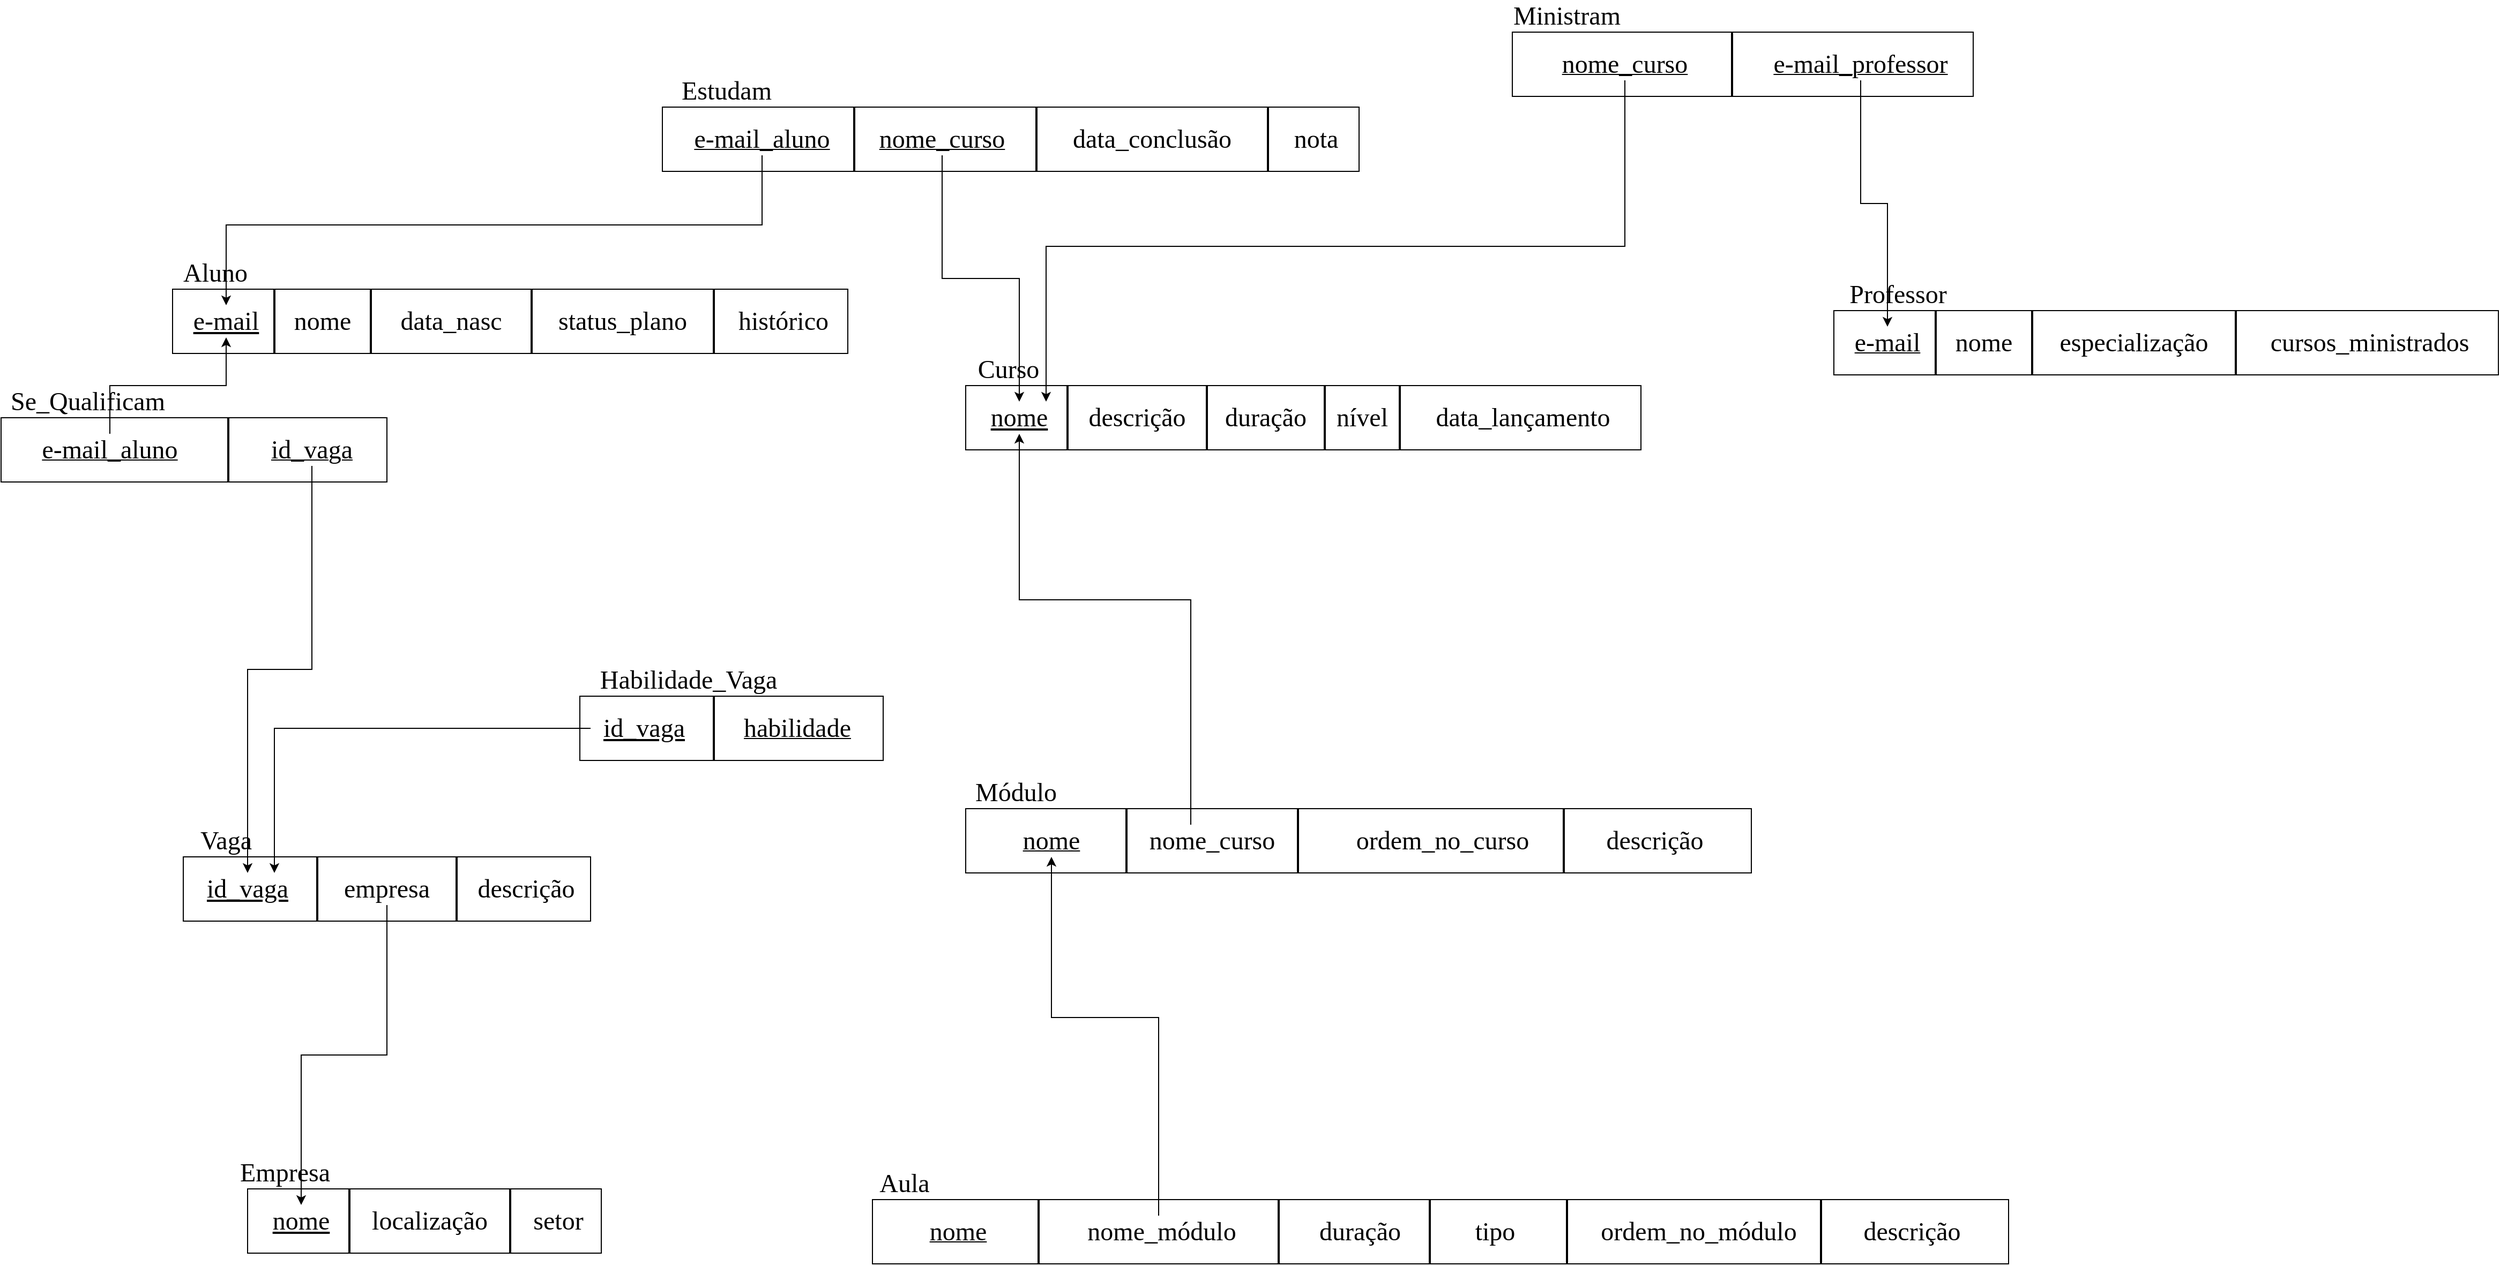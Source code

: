 <mxfile version="24.8.3">
  <diagram name="Página-1" id="9vREBXogpgw-cOhk3eHp">
    <mxGraphModel dx="3027" dy="2283" grid="1" gridSize="10" guides="1" tooltips="1" connect="1" arrows="1" fold="1" page="1" pageScale="1" pageWidth="827" pageHeight="1169" math="0" shadow="0">
      <root>
        <mxCell id="0" />
        <mxCell id="1" parent="0" />
        <mxCell id="1xZOdAHlnj8blG5HcDeI-1" value="" style="rounded=0;whiteSpace=wrap;html=1;" parent="1" vertex="1">
          <mxGeometry x="-310" y="180" width="630" height="60" as="geometry" />
        </mxCell>
        <mxCell id="1xZOdAHlnj8blG5HcDeI-4" value="&lt;font face=&quot;Verdana&quot; style=&quot;font-size: 24px;&quot;&gt;Aluno&lt;/font&gt;" style="text;html=1;align=center;verticalAlign=middle;whiteSpace=wrap;rounded=0;" parent="1" vertex="1">
          <mxGeometry x="-300" y="150" width="60" height="30" as="geometry" />
        </mxCell>
        <mxCell id="1xZOdAHlnj8blG5HcDeI-5" value="&lt;font face=&quot;Verdana&quot; style=&quot;font-size: 24px;&quot;&gt;&lt;u&gt;e-mail&lt;/u&gt;&lt;/font&gt;" style="text;html=1;align=center;verticalAlign=middle;whiteSpace=wrap;rounded=0;" parent="1" vertex="1">
          <mxGeometry x="-310" y="195" width="100" height="30" as="geometry" />
        </mxCell>
        <mxCell id="1xZOdAHlnj8blG5HcDeI-6" value="&lt;font face=&quot;Verdana&quot; style=&quot;font-size: 24px;&quot;&gt;nome&lt;/font&gt;" style="text;html=1;align=center;verticalAlign=middle;whiteSpace=wrap;rounded=0;" parent="1" vertex="1">
          <mxGeometry x="-220" y="195" width="100" height="30" as="geometry" />
        </mxCell>
        <mxCell id="1xZOdAHlnj8blG5HcDeI-7" value="&lt;font face=&quot;Verdana&quot; style=&quot;font-size: 24px;&quot;&gt;d&lt;/font&gt;&lt;span style=&quot;font-size: 24px; font-family: Verdana; background-color: initial;&quot;&gt;ata_nasc&lt;/span&gt;" style="text;html=1;align=center;verticalAlign=middle;whiteSpace=wrap;rounded=0;" parent="1" vertex="1">
          <mxGeometry x="-100" y="195" width="100" height="30" as="geometry" />
        </mxCell>
        <mxCell id="1xZOdAHlnj8blG5HcDeI-8" value="&lt;font face=&quot;Verdana&quot; style=&quot;font-size: 24px;&quot;&gt;status_plano&lt;/font&gt;" style="text;html=1;align=center;verticalAlign=middle;whiteSpace=wrap;rounded=0;" parent="1" vertex="1">
          <mxGeometry x="60" y="195" width="100" height="30" as="geometry" />
        </mxCell>
        <mxCell id="1xZOdAHlnj8blG5HcDeI-9" value="&lt;font face=&quot;Verdana&quot; style=&quot;font-size: 24px;&quot;&gt;histórico&lt;/font&gt;" style="text;html=1;align=center;verticalAlign=middle;whiteSpace=wrap;rounded=0;" parent="1" vertex="1">
          <mxGeometry x="210" y="195" width="100" height="30" as="geometry" />
        </mxCell>
        <mxCell id="1xZOdAHlnj8blG5HcDeI-19" value="" style="line;strokeWidth=2;direction=south;html=1;" parent="1" vertex="1">
          <mxGeometry x="-220" y="180" width="10" height="60" as="geometry" />
        </mxCell>
        <mxCell id="1xZOdAHlnj8blG5HcDeI-20" value="" style="line;strokeWidth=2;direction=south;html=1;" parent="1" vertex="1">
          <mxGeometry x="-130" y="180" width="10" height="60" as="geometry" />
        </mxCell>
        <mxCell id="1xZOdAHlnj8blG5HcDeI-25" value="" style="line;strokeWidth=2;direction=south;html=1;" parent="1" vertex="1">
          <mxGeometry x="20" y="180" width="10" height="60" as="geometry" />
        </mxCell>
        <mxCell id="1xZOdAHlnj8blG5HcDeI-26" value="" style="line;strokeWidth=2;direction=south;html=1;" parent="1" vertex="1">
          <mxGeometry x="190" y="180" width="10" height="60" as="geometry" />
        </mxCell>
        <mxCell id="1xZOdAHlnj8blG5HcDeI-29" value="" style="rounded=0;whiteSpace=wrap;html=1;" parent="1" vertex="1">
          <mxGeometry x="430" y="270" width="630" height="60" as="geometry" />
        </mxCell>
        <mxCell id="1xZOdAHlnj8blG5HcDeI-30" value="&lt;font face=&quot;Verdana&quot; style=&quot;font-size: 24px;&quot;&gt;Curso&lt;/font&gt;" style="text;html=1;align=center;verticalAlign=middle;whiteSpace=wrap;rounded=0;" parent="1" vertex="1">
          <mxGeometry x="440" y="240" width="60" height="30" as="geometry" />
        </mxCell>
        <mxCell id="1xZOdAHlnj8blG5HcDeI-31" value="&lt;font face=&quot;Verdana&quot; style=&quot;font-size: 24px;&quot;&gt;&lt;u&gt;nome&lt;/u&gt;&lt;/font&gt;" style="text;html=1;align=center;verticalAlign=middle;whiteSpace=wrap;rounded=0;" parent="1" vertex="1">
          <mxGeometry x="430" y="285" width="100" height="30" as="geometry" />
        </mxCell>
        <mxCell id="1xZOdAHlnj8blG5HcDeI-32" value="&lt;font face=&quot;Verdana&quot; style=&quot;font-size: 24px;&quot;&gt;descrição&lt;/font&gt;" style="text;html=1;align=center;verticalAlign=middle;whiteSpace=wrap;rounded=0;" parent="1" vertex="1">
          <mxGeometry x="540" y="285" width="100" height="30" as="geometry" />
        </mxCell>
        <mxCell id="1xZOdAHlnj8blG5HcDeI-33" value="&lt;font face=&quot;Verdana&quot; style=&quot;font-size: 24px;&quot;&gt;duração&lt;/font&gt;" style="text;html=1;align=center;verticalAlign=middle;whiteSpace=wrap;rounded=0;" parent="1" vertex="1">
          <mxGeometry x="660" y="285" width="100" height="30" as="geometry" />
        </mxCell>
        <mxCell id="1xZOdAHlnj8blG5HcDeI-34" value="&lt;font face=&quot;Verdana&quot; style=&quot;font-size: 24px;&quot;&gt;nível&lt;/font&gt;" style="text;html=1;align=center;verticalAlign=middle;whiteSpace=wrap;rounded=0;" parent="1" vertex="1">
          <mxGeometry x="750" y="285" width="100" height="30" as="geometry" />
        </mxCell>
        <mxCell id="1xZOdAHlnj8blG5HcDeI-35" value="&lt;font face=&quot;Verdana&quot; style=&quot;font-size: 24px;&quot;&gt;data_lançamento&lt;/font&gt;" style="text;html=1;align=center;verticalAlign=middle;whiteSpace=wrap;rounded=0;" parent="1" vertex="1">
          <mxGeometry x="900" y="285" width="100" height="30" as="geometry" />
        </mxCell>
        <mxCell id="1xZOdAHlnj8blG5HcDeI-36" value="" style="line;strokeWidth=2;direction=south;html=1;" parent="1" vertex="1">
          <mxGeometry x="520" y="270" width="10" height="60" as="geometry" />
        </mxCell>
        <mxCell id="1xZOdAHlnj8blG5HcDeI-37" value="" style="line;strokeWidth=2;direction=south;html=1;" parent="1" vertex="1">
          <mxGeometry x="650" y="270" width="10" height="60" as="geometry" />
        </mxCell>
        <mxCell id="1xZOdAHlnj8blG5HcDeI-38" value="" style="line;strokeWidth=2;direction=south;html=1;" parent="1" vertex="1">
          <mxGeometry x="760" y="270" width="10" height="60" as="geometry" />
        </mxCell>
        <mxCell id="1xZOdAHlnj8blG5HcDeI-39" value="" style="line;strokeWidth=2;direction=south;html=1;" parent="1" vertex="1">
          <mxGeometry x="830" y="270" width="10" height="60" as="geometry" />
        </mxCell>
        <mxCell id="1xZOdAHlnj8blG5HcDeI-42" value="" style="rounded=0;whiteSpace=wrap;html=1;" parent="1" vertex="1">
          <mxGeometry x="1240" y="200" width="620" height="60" as="geometry" />
        </mxCell>
        <mxCell id="1xZOdAHlnj8blG5HcDeI-43" value="&lt;font face=&quot;Verdana&quot; style=&quot;font-size: 24px;&quot;&gt;Professor&lt;/font&gt;" style="text;html=1;align=center;verticalAlign=middle;whiteSpace=wrap;rounded=0;" parent="1" vertex="1">
          <mxGeometry x="1270" y="170" width="60" height="30" as="geometry" />
        </mxCell>
        <mxCell id="1xZOdAHlnj8blG5HcDeI-45" value="&lt;font face=&quot;Verdana&quot; style=&quot;font-size: 24px;&quot;&gt;&lt;span&gt;nome&lt;/span&gt;&lt;/font&gt;" style="text;html=1;align=center;verticalAlign=middle;whiteSpace=wrap;rounded=0;fontStyle=0" parent="1" vertex="1">
          <mxGeometry x="1330" y="215" width="100" height="30" as="geometry" />
        </mxCell>
        <mxCell id="1xZOdAHlnj8blG5HcDeI-47" value="&lt;font style=&quot;font-size: 24px;&quot; face=&quot;Verdana&quot;&gt;e-mail&lt;/font&gt;" style="text;html=1;align=center;verticalAlign=middle;whiteSpace=wrap;rounded=0;fontStyle=4" parent="1" vertex="1">
          <mxGeometry x="1240" y="215" width="100" height="30" as="geometry" />
        </mxCell>
        <mxCell id="1xZOdAHlnj8blG5HcDeI-48" value="&lt;font face=&quot;Verdana&quot; style=&quot;font-size: 24px;&quot;&gt;especialização&lt;/font&gt;" style="text;html=1;align=center;verticalAlign=middle;whiteSpace=wrap;rounded=0;" parent="1" vertex="1">
          <mxGeometry x="1470" y="215" width="100" height="30" as="geometry" />
        </mxCell>
        <mxCell id="1xZOdAHlnj8blG5HcDeI-49" value="&lt;font face=&quot;Verdana&quot; style=&quot;font-size: 24px;&quot;&gt;cursos_ministrados&lt;/font&gt;" style="text;html=1;align=center;verticalAlign=middle;whiteSpace=wrap;rounded=0;" parent="1" vertex="1">
          <mxGeometry x="1690" y="215" width="100" height="30" as="geometry" />
        </mxCell>
        <mxCell id="1xZOdAHlnj8blG5HcDeI-51" value="" style="line;strokeWidth=2;direction=south;html=1;" parent="1" vertex="1">
          <mxGeometry x="1330" y="200" width="10" height="60" as="geometry" />
        </mxCell>
        <mxCell id="1xZOdAHlnj8blG5HcDeI-52" value="" style="line;strokeWidth=2;direction=south;html=1;" parent="1" vertex="1">
          <mxGeometry x="1420" y="200" width="10" height="60" as="geometry" />
        </mxCell>
        <mxCell id="1xZOdAHlnj8blG5HcDeI-53" value="" style="line;strokeWidth=2;direction=south;html=1;" parent="1" vertex="1">
          <mxGeometry x="1610" y="200" width="10" height="60" as="geometry" />
        </mxCell>
        <mxCell id="1xZOdAHlnj8blG5HcDeI-55" value="" style="rounded=0;whiteSpace=wrap;html=1;" parent="1" vertex="1">
          <mxGeometry x="430" y="665" width="733" height="60" as="geometry" />
        </mxCell>
        <mxCell id="1xZOdAHlnj8blG5HcDeI-56" value="&lt;font face=&quot;Verdana&quot; style=&quot;font-size: 24px;&quot;&gt;Módulo&lt;/font&gt;" style="text;html=1;align=center;verticalAlign=middle;whiteSpace=wrap;rounded=0;" parent="1" vertex="1">
          <mxGeometry x="447" y="635" width="60" height="30" as="geometry" />
        </mxCell>
        <mxCell id="1xZOdAHlnj8blG5HcDeI-58" value="&lt;font style=&quot;font-size: 24px;&quot; face=&quot;Verdana&quot;&gt;nome&lt;/font&gt;" style="text;html=1;align=center;verticalAlign=middle;whiteSpace=wrap;rounded=0;fontStyle=4" parent="1" vertex="1">
          <mxGeometry x="460" y="680" width="100" height="30" as="geometry" />
        </mxCell>
        <mxCell id="1xZOdAHlnj8blG5HcDeI-59" value="&lt;font face=&quot;Verdana&quot; style=&quot;font-size: 24px;&quot;&gt;descrição&lt;/font&gt;" style="text;html=1;align=center;verticalAlign=middle;whiteSpace=wrap;rounded=0;" parent="1" vertex="1">
          <mxGeometry x="1023" y="680" width="100" height="30" as="geometry" />
        </mxCell>
        <mxCell id="1xZOdAHlnj8blG5HcDeI-60" value="&lt;font face=&quot;Verdana&quot; style=&quot;font-size: 24px;&quot;&gt;ordem_no_curso&lt;/font&gt;" style="text;html=1;align=center;verticalAlign=middle;whiteSpace=wrap;rounded=0;" parent="1" vertex="1">
          <mxGeometry x="775" y="680" width="200" height="30" as="geometry" />
        </mxCell>
        <mxCell id="1xZOdAHlnj8blG5HcDeI-62" value="" style="line;strokeWidth=2;direction=south;html=1;" parent="1" vertex="1">
          <mxGeometry x="575" y="665" width="10" height="60" as="geometry" />
        </mxCell>
        <mxCell id="1xZOdAHlnj8blG5HcDeI-63" value="" style="line;strokeWidth=2;direction=south;html=1;" parent="1" vertex="1">
          <mxGeometry x="735" y="665" width="10" height="60" as="geometry" />
        </mxCell>
        <mxCell id="1xZOdAHlnj8blG5HcDeI-66" value="" style="rounded=0;whiteSpace=wrap;html=1;" parent="1" vertex="1">
          <mxGeometry x="343" y="1030" width="1060" height="60" as="geometry" />
        </mxCell>
        <mxCell id="1xZOdAHlnj8blG5HcDeI-67" value="&lt;font face=&quot;Verdana&quot; style=&quot;font-size: 24px;&quot;&gt;Aula&lt;/font&gt;" style="text;html=1;align=center;verticalAlign=middle;whiteSpace=wrap;rounded=0;" parent="1" vertex="1">
          <mxGeometry x="343" y="1000" width="60" height="30" as="geometry" />
        </mxCell>
        <mxCell id="1xZOdAHlnj8blG5HcDeI-69" value="&lt;font style=&quot;font-size: 24px;&quot; face=&quot;Verdana&quot;&gt;nome&lt;/font&gt;" style="text;html=1;align=center;verticalAlign=middle;whiteSpace=wrap;rounded=0;fontStyle=4" parent="1" vertex="1">
          <mxGeometry x="373" y="1045" width="100" height="30" as="geometry" />
        </mxCell>
        <mxCell id="1xZOdAHlnj8blG5HcDeI-70" value="&lt;font face=&quot;Verdana&quot; style=&quot;font-size: 24px;&quot;&gt;descrição&lt;/font&gt;" style="text;html=1;align=center;verticalAlign=middle;whiteSpace=wrap;rounded=0;" parent="1" vertex="1">
          <mxGeometry x="1263" y="1045" width="100" height="30" as="geometry" />
        </mxCell>
        <mxCell id="1xZOdAHlnj8blG5HcDeI-71" value="&lt;font face=&quot;Verdana&quot; style=&quot;font-size: 24px;&quot;&gt;duração&lt;/font&gt;" style="text;html=1;align=center;verticalAlign=middle;whiteSpace=wrap;rounded=0;" parent="1" vertex="1">
          <mxGeometry x="748" y="1045" width="100" height="30" as="geometry" />
        </mxCell>
        <mxCell id="1xZOdAHlnj8blG5HcDeI-72" value="&lt;font face=&quot;Verdana&quot; style=&quot;font-size: 24px;&quot;&gt;tipo&lt;/font&gt;" style="text;html=1;align=center;verticalAlign=middle;whiteSpace=wrap;rounded=0;" parent="1" vertex="1">
          <mxGeometry x="894" y="1045" width="60" height="30" as="geometry" />
        </mxCell>
        <mxCell id="1xZOdAHlnj8blG5HcDeI-73" value="&lt;font face=&quot;Verdana&quot; style=&quot;font-size: 24px;&quot;&gt;ordem_no_módulo&lt;/font&gt;" style="text;html=1;align=center;verticalAlign=middle;whiteSpace=wrap;rounded=0;" parent="1" vertex="1">
          <mxGeometry x="1064" y="1045" width="100" height="30" as="geometry" />
        </mxCell>
        <mxCell id="1xZOdAHlnj8blG5HcDeI-75" value="" style="line;strokeWidth=2;direction=south;html=1;" parent="1" vertex="1">
          <mxGeometry x="717" y="1030" width="10" height="60" as="geometry" />
        </mxCell>
        <mxCell id="1xZOdAHlnj8blG5HcDeI-76" value="" style="line;strokeWidth=2;direction=south;html=1;" parent="1" vertex="1">
          <mxGeometry x="858" y="1030" width="10" height="60" as="geometry" />
        </mxCell>
        <mxCell id="1xZOdAHlnj8blG5HcDeI-77" value="" style="line;strokeWidth=2;direction=south;html=1;" parent="1" vertex="1">
          <mxGeometry x="493" y="1030" width="10" height="60" as="geometry" />
        </mxCell>
        <mxCell id="1xZOdAHlnj8blG5HcDeI-81" value="" style="line;strokeWidth=2;direction=south;html=1;" parent="1" vertex="1">
          <mxGeometry x="986" y="1030" width="10" height="60" as="geometry" />
        </mxCell>
        <mxCell id="1xZOdAHlnj8blG5HcDeI-82" value="" style="rounded=0;whiteSpace=wrap;html=1;" parent="1" vertex="1">
          <mxGeometry x="-300" y="710" width="380" height="60" as="geometry" />
        </mxCell>
        <mxCell id="1xZOdAHlnj8blG5HcDeI-83" value="&lt;font face=&quot;Verdana&quot; style=&quot;font-size: 24px;&quot;&gt;Vaga&lt;/font&gt;" style="text;html=1;align=center;verticalAlign=middle;whiteSpace=wrap;rounded=0;" parent="1" vertex="1">
          <mxGeometry x="-290" y="680" width="60" height="30" as="geometry" />
        </mxCell>
        <mxCell id="1xZOdAHlnj8blG5HcDeI-84" value="&lt;font face=&quot;Verdana&quot; style=&quot;font-size: 24px;&quot;&gt;&lt;u&gt;id_vaga&lt;/u&gt;&lt;/font&gt;" style="text;html=1;align=center;verticalAlign=middle;whiteSpace=wrap;rounded=0;" parent="1" vertex="1">
          <mxGeometry x="-290" y="725" width="100" height="30" as="geometry" />
        </mxCell>
        <mxCell id="1xZOdAHlnj8blG5HcDeI-85" value="&lt;font face=&quot;Verdana&quot; style=&quot;font-size: 24px;&quot;&gt;descrição&lt;/font&gt;" style="text;html=1;align=center;verticalAlign=middle;whiteSpace=wrap;rounded=0;" parent="1" vertex="1">
          <mxGeometry x="-30" y="725" width="100" height="30" as="geometry" />
        </mxCell>
        <mxCell id="1xZOdAHlnj8blG5HcDeI-96" value="" style="line;strokeWidth=2;direction=south;html=1;" parent="1" vertex="1">
          <mxGeometry x="-50" y="710" width="10" height="60" as="geometry" />
        </mxCell>
        <mxCell id="1xZOdAHlnj8blG5HcDeI-104" value="" style="rounded=0;whiteSpace=wrap;html=1;" parent="1" vertex="1">
          <mxGeometry x="-240" y="1020" width="330" height="60" as="geometry" />
        </mxCell>
        <mxCell id="1xZOdAHlnj8blG5HcDeI-105" value="&lt;font face=&quot;Verdana&quot; style=&quot;font-size: 24px;&quot;&gt;Empresa&lt;/font&gt;" style="text;html=1;align=center;verticalAlign=middle;whiteSpace=wrap;rounded=0;" parent="1" vertex="1">
          <mxGeometry x="-235" y="990" width="60" height="30" as="geometry" />
        </mxCell>
        <mxCell id="1xZOdAHlnj8blG5HcDeI-106" value="&lt;font face=&quot;Verdana&quot; style=&quot;font-size: 24px;&quot;&gt;&lt;u&gt;nome&lt;/u&gt;&lt;/font&gt;" style="text;html=1;align=center;verticalAlign=middle;whiteSpace=wrap;rounded=0;" parent="1" vertex="1">
          <mxGeometry x="-240" y="1035" width="100" height="30" as="geometry" />
        </mxCell>
        <mxCell id="1xZOdAHlnj8blG5HcDeI-107" value="&lt;font face=&quot;Verdana&quot; style=&quot;font-size: 24px;&quot;&gt;localização&lt;/font&gt;" style="text;html=1;align=center;verticalAlign=middle;whiteSpace=wrap;rounded=0;" parent="1" vertex="1">
          <mxGeometry x="-120" y="1035" width="100" height="30" as="geometry" />
        </mxCell>
        <mxCell id="1xZOdAHlnj8blG5HcDeI-108" value="&lt;font face=&quot;Verdana&quot; style=&quot;font-size: 24px;&quot;&gt;setor&lt;/font&gt;" style="text;html=1;align=center;verticalAlign=middle;whiteSpace=wrap;rounded=0;" parent="1" vertex="1">
          <mxGeometry y="1035" width="100" height="30" as="geometry" />
        </mxCell>
        <mxCell id="1xZOdAHlnj8blG5HcDeI-109" value="" style="line;strokeWidth=2;direction=south;html=1;" parent="1" vertex="1">
          <mxGeometry x="-150" y="1020" width="10" height="60" as="geometry" />
        </mxCell>
        <mxCell id="1xZOdAHlnj8blG5HcDeI-112" value="" style="line;strokeWidth=2;direction=south;html=1;" parent="1" vertex="1">
          <mxGeometry y="1020" width="10" height="60" as="geometry" />
        </mxCell>
        <mxCell id="fgC8I-oqLa6KgGw46Ecn-32" style="edgeStyle=orthogonalEdgeStyle;rounded=0;orthogonalLoop=1;jettySize=auto;html=1;" parent="1" source="1xZOdAHlnj8blG5HcDeI-114" target="1xZOdAHlnj8blG5HcDeI-106" edge="1">
          <mxGeometry relative="1" as="geometry" />
        </mxCell>
        <mxCell id="1xZOdAHlnj8blG5HcDeI-114" value="&lt;font face=&quot;Verdana&quot; style=&quot;font-size: 24px;&quot;&gt;empresa&lt;/font&gt;" style="text;html=1;align=center;verticalAlign=middle;whiteSpace=wrap;rounded=0;" parent="1" vertex="1">
          <mxGeometry x="-160" y="725" width="100" height="30" as="geometry" />
        </mxCell>
        <mxCell id="1xZOdAHlnj8blG5HcDeI-115" value="" style="line;strokeWidth=2;direction=south;html=1;" parent="1" vertex="1">
          <mxGeometry x="-180" y="710" width="10" height="60" as="geometry" />
        </mxCell>
        <mxCell id="1xZOdAHlnj8blG5HcDeI-121" value="" style="rounded=0;whiteSpace=wrap;html=1;" parent="1" vertex="1">
          <mxGeometry x="147" y="10" width="650" height="60" as="geometry" />
        </mxCell>
        <mxCell id="1xZOdAHlnj8blG5HcDeI-122" value="&lt;font face=&quot;Verdana&quot; style=&quot;font-size: 24px;&quot;&gt;Estudam&lt;/font&gt;" style="text;html=1;align=center;verticalAlign=middle;whiteSpace=wrap;rounded=0;" parent="1" vertex="1">
          <mxGeometry x="177" y="-20" width="60" height="30" as="geometry" />
        </mxCell>
        <mxCell id="fgC8I-oqLa6KgGw46Ecn-40" style="edgeStyle=orthogonalEdgeStyle;rounded=0;orthogonalLoop=1;jettySize=auto;html=1;" parent="1" source="1xZOdAHlnj8blG5HcDeI-123" target="1xZOdAHlnj8blG5HcDeI-5" edge="1">
          <mxGeometry relative="1" as="geometry">
            <Array as="points">
              <mxPoint x="240" y="120" />
              <mxPoint x="-260" y="120" />
            </Array>
          </mxGeometry>
        </mxCell>
        <mxCell id="1xZOdAHlnj8blG5HcDeI-123" value="&lt;font style=&quot;font-size: 24px;&quot; face=&quot;Verdana&quot;&gt;e-mail_aluno&lt;/font&gt;" style="text;html=1;align=center;verticalAlign=middle;whiteSpace=wrap;rounded=0;fontStyle=4" parent="1" vertex="1">
          <mxGeometry x="160" y="25" width="160" height="30" as="geometry" />
        </mxCell>
        <mxCell id="fgC8I-oqLa6KgGw46Ecn-41" style="edgeStyle=orthogonalEdgeStyle;rounded=0;orthogonalLoop=1;jettySize=auto;html=1;" parent="1" source="1xZOdAHlnj8blG5HcDeI-124" target="1xZOdAHlnj8blG5HcDeI-31" edge="1">
          <mxGeometry relative="1" as="geometry" />
        </mxCell>
        <mxCell id="1xZOdAHlnj8blG5HcDeI-124" value="&lt;font style=&quot;font-size: 24px;&quot; face=&quot;Verdana&quot;&gt;nome_curso&lt;/font&gt;" style="text;html=1;align=center;verticalAlign=middle;whiteSpace=wrap;rounded=0;fontStyle=4" parent="1" vertex="1">
          <mxGeometry x="321" y="25" width="174" height="30" as="geometry" />
        </mxCell>
        <mxCell id="1xZOdAHlnj8blG5HcDeI-125" value="&lt;font face=&quot;Verdana&quot; style=&quot;font-size: 24px;&quot;&gt;data_conclusão&lt;/font&gt;" style="text;html=1;align=center;verticalAlign=middle;whiteSpace=wrap;rounded=0;" parent="1" vertex="1">
          <mxGeometry x="517" y="25" width="174" height="30" as="geometry" />
        </mxCell>
        <mxCell id="1xZOdAHlnj8blG5HcDeI-126" value="&lt;font face=&quot;Verdana&quot; style=&quot;font-size: 24px;&quot;&gt;nota&lt;/font&gt;" style="text;html=1;align=center;verticalAlign=middle;whiteSpace=wrap;rounded=0;" parent="1" vertex="1">
          <mxGeometry x="670" y="25" width="174" height="30" as="geometry" />
        </mxCell>
        <mxCell id="1xZOdAHlnj8blG5HcDeI-127" value="" style="line;strokeWidth=2;direction=south;html=1;" parent="1" vertex="1">
          <mxGeometry x="321" y="10" width="10" height="60" as="geometry" />
        </mxCell>
        <mxCell id="1xZOdAHlnj8blG5HcDeI-128" value="" style="line;strokeWidth=2;direction=south;html=1;" parent="1" vertex="1">
          <mxGeometry x="491" y="10" width="10" height="60" as="geometry" />
        </mxCell>
        <mxCell id="1xZOdAHlnj8blG5HcDeI-129" value="" style="line;strokeWidth=2;direction=south;html=1;" parent="1" vertex="1">
          <mxGeometry x="707" y="10" width="10" height="60" as="geometry" />
        </mxCell>
        <mxCell id="1xZOdAHlnj8blG5HcDeI-132" value="" style="rounded=0;whiteSpace=wrap;html=1;" parent="1" vertex="1">
          <mxGeometry x="940" y="-60" width="430" height="60" as="geometry" />
        </mxCell>
        <mxCell id="1xZOdAHlnj8blG5HcDeI-133" value="&lt;font face=&quot;Verdana&quot; style=&quot;font-size: 24px;&quot;&gt;Ministram&lt;/font&gt;" style="text;html=1;align=center;verticalAlign=middle;whiteSpace=wrap;rounded=0;" parent="1" vertex="1">
          <mxGeometry x="961" y="-90" width="60" height="30" as="geometry" />
        </mxCell>
        <mxCell id="fgC8I-oqLa6KgGw46Ecn-42" style="edgeStyle=orthogonalEdgeStyle;rounded=0;orthogonalLoop=1;jettySize=auto;html=1;" parent="1" source="1xZOdAHlnj8blG5HcDeI-134" target="1xZOdAHlnj8blG5HcDeI-47" edge="1">
          <mxGeometry relative="1" as="geometry" />
        </mxCell>
        <mxCell id="1xZOdAHlnj8blG5HcDeI-134" value="&lt;font style=&quot;font-size: 24px;&quot; face=&quot;Verdana&quot;&gt;e-mail_professor&lt;/font&gt;" style="text;html=1;align=center;verticalAlign=middle;whiteSpace=wrap;rounded=0;fontStyle=4" parent="1" vertex="1">
          <mxGeometry x="1150" y="-45" width="230" height="30" as="geometry" />
        </mxCell>
        <mxCell id="fgC8I-oqLa6KgGw46Ecn-44" style="edgeStyle=orthogonalEdgeStyle;rounded=0;orthogonalLoop=1;jettySize=auto;html=1;entryX=0.75;entryY=0;entryDx=0;entryDy=0;" parent="1" source="1xZOdAHlnj8blG5HcDeI-135" target="1xZOdAHlnj8blG5HcDeI-31" edge="1">
          <mxGeometry relative="1" as="geometry">
            <Array as="points">
              <mxPoint x="1045" y="140" />
              <mxPoint x="505" y="140" />
            </Array>
          </mxGeometry>
        </mxCell>
        <mxCell id="1xZOdAHlnj8blG5HcDeI-135" value="&lt;font style=&quot;font-size: 24px;&quot; face=&quot;Verdana&quot;&gt;nome_curso&lt;/font&gt;" style="text;html=1;align=center;verticalAlign=middle;whiteSpace=wrap;rounded=0;fontStyle=4" parent="1" vertex="1">
          <mxGeometry x="995" y="-45" width="100" height="30" as="geometry" />
        </mxCell>
        <mxCell id="1xZOdAHlnj8blG5HcDeI-136" value="" style="line;strokeWidth=2;direction=south;html=1;" parent="1" vertex="1">
          <mxGeometry x="1140" y="-60" width="10" height="60" as="geometry" />
        </mxCell>
        <mxCell id="1xZOdAHlnj8blG5HcDeI-146" value="" style="rounded=0;whiteSpace=wrap;html=1;" parent="1" vertex="1">
          <mxGeometry x="-470" y="300" width="360" height="60" as="geometry" />
        </mxCell>
        <mxCell id="1xZOdAHlnj8blG5HcDeI-147" value="&lt;font face=&quot;Verdana&quot;&gt;&lt;span style=&quot;font-size: 24px;&quot;&gt;Se_Qualificam&lt;/span&gt;&lt;/font&gt;" style="text;html=1;align=center;verticalAlign=middle;whiteSpace=wrap;rounded=0;" parent="1" vertex="1">
          <mxGeometry x="-450" y="270" width="122" height="30" as="geometry" />
        </mxCell>
        <mxCell id="fgC8I-oqLa6KgGw46Ecn-35" style="edgeStyle=orthogonalEdgeStyle;rounded=0;orthogonalLoop=1;jettySize=auto;html=1;" parent="1" source="1xZOdAHlnj8blG5HcDeI-148" target="1xZOdAHlnj8blG5HcDeI-5" edge="1">
          <mxGeometry relative="1" as="geometry" />
        </mxCell>
        <mxCell id="1xZOdAHlnj8blG5HcDeI-148" value="&lt;font style=&quot;font-size: 24px;&quot; face=&quot;Verdana&quot;&gt;e-mail_aluno&lt;/font&gt;" style="text;html=1;align=center;verticalAlign=middle;whiteSpace=wrap;rounded=0;fontStyle=4" parent="1" vertex="1">
          <mxGeometry x="-460" y="315" width="183" height="30" as="geometry" />
        </mxCell>
        <mxCell id="fgC8I-oqLa6KgGw46Ecn-33" style="edgeStyle=orthogonalEdgeStyle;rounded=0;orthogonalLoop=1;jettySize=auto;html=1;" parent="1" source="1xZOdAHlnj8blG5HcDeI-149" target="1xZOdAHlnj8blG5HcDeI-84" edge="1">
          <mxGeometry relative="1" as="geometry" />
        </mxCell>
        <mxCell id="1xZOdAHlnj8blG5HcDeI-149" value="&lt;font face=&quot;Verdana&quot;&gt;&lt;span style=&quot;font-size: 24px;&quot;&gt;id_vaga&lt;/span&gt;&lt;/font&gt;" style="text;html=1;align=center;verticalAlign=middle;whiteSpace=wrap;rounded=0;fontStyle=4" parent="1" vertex="1">
          <mxGeometry x="-230" y="315" width="100" height="30" as="geometry" />
        </mxCell>
        <mxCell id="1xZOdAHlnj8blG5HcDeI-150" value="" style="line;strokeWidth=2;direction=south;html=1;" parent="1" vertex="1">
          <mxGeometry x="-263" y="300" width="10" height="60" as="geometry" />
        </mxCell>
        <mxCell id="fgC8I-oqLa6KgGw46Ecn-45" value="" style="rounded=0;whiteSpace=wrap;html=1;" parent="1" vertex="1">
          <mxGeometry x="70" y="560" width="283" height="60" as="geometry" />
        </mxCell>
        <mxCell id="fgC8I-oqLa6KgGw46Ecn-54" style="edgeStyle=orthogonalEdgeStyle;rounded=0;orthogonalLoop=1;jettySize=auto;html=1;entryX=0.75;entryY=0;entryDx=0;entryDy=0;" parent="1" source="fgC8I-oqLa6KgGw46Ecn-47" target="1xZOdAHlnj8blG5HcDeI-84" edge="1">
          <mxGeometry relative="1" as="geometry" />
        </mxCell>
        <mxCell id="fgC8I-oqLa6KgGw46Ecn-47" value="&lt;font face=&quot;Verdana&quot; style=&quot;font-size: 24px;&quot;&gt;&lt;u&gt;id_vaga&lt;/u&gt;&lt;/font&gt;" style="text;html=1;align=center;verticalAlign=middle;whiteSpace=wrap;rounded=0;" parent="1" vertex="1">
          <mxGeometry x="80" y="575" width="100" height="30" as="geometry" />
        </mxCell>
        <mxCell id="fgC8I-oqLa6KgGw46Ecn-51" value="" style="line;strokeWidth=2;direction=south;html=1;" parent="1" vertex="1">
          <mxGeometry x="190" y="560" width="10" height="60" as="geometry" />
        </mxCell>
        <mxCell id="fgC8I-oqLa6KgGw46Ecn-52" value="&lt;font style=&quot;font-size: 24px;&quot; face=&quot;Verdana&quot;&gt;habilidade&lt;/font&gt;" style="text;html=1;align=center;verticalAlign=middle;whiteSpace=wrap;rounded=0;fontStyle=4" parent="1" vertex="1">
          <mxGeometry x="203" y="575" width="140" height="30" as="geometry" />
        </mxCell>
        <mxCell id="fgC8I-oqLa6KgGw46Ecn-53" value="&lt;font face=&quot;Verdana&quot; style=&quot;font-size: 24px;&quot;&gt;Habilidade_Vaga&lt;/font&gt;" style="text;html=1;align=center;verticalAlign=middle;whiteSpace=wrap;rounded=0;" parent="1" vertex="1">
          <mxGeometry x="70" y="530" width="203" height="30" as="geometry" />
        </mxCell>
        <mxCell id="CPbLaH_bfbU2s-RhxCpn-1" value="" style="line;strokeWidth=2;direction=south;html=1;" vertex="1" parent="1">
          <mxGeometry x="983" y="665" width="10" height="60" as="geometry" />
        </mxCell>
        <mxCell id="CPbLaH_bfbU2s-RhxCpn-4" style="edgeStyle=orthogonalEdgeStyle;rounded=0;orthogonalLoop=1;jettySize=auto;html=1;entryX=0.5;entryY=1;entryDx=0;entryDy=0;" edge="1" parent="1" source="CPbLaH_bfbU2s-RhxCpn-2" target="1xZOdAHlnj8blG5HcDeI-31">
          <mxGeometry relative="1" as="geometry">
            <Array as="points">
              <mxPoint x="640" y="470" />
              <mxPoint x="480" y="470" />
            </Array>
          </mxGeometry>
        </mxCell>
        <mxCell id="CPbLaH_bfbU2s-RhxCpn-2" value="&lt;font face=&quot;Verdana&quot; style=&quot;font-size: 24px;&quot;&gt;nome_curso&lt;/font&gt;" style="text;html=1;align=center;verticalAlign=middle;whiteSpace=wrap;rounded=0;" vertex="1" parent="1">
          <mxGeometry x="585" y="680" width="150" height="30" as="geometry" />
        </mxCell>
        <mxCell id="CPbLaH_bfbU2s-RhxCpn-5" value="" style="line;strokeWidth=2;direction=south;html=1;" vertex="1" parent="1">
          <mxGeometry x="1223" y="1030" width="10" height="60" as="geometry" />
        </mxCell>
        <mxCell id="CPbLaH_bfbU2s-RhxCpn-8" style="edgeStyle=orthogonalEdgeStyle;rounded=0;orthogonalLoop=1;jettySize=auto;html=1;entryX=0.5;entryY=1;entryDx=0;entryDy=0;" edge="1" parent="1" source="CPbLaH_bfbU2s-RhxCpn-6" target="1xZOdAHlnj8blG5HcDeI-58">
          <mxGeometry relative="1" as="geometry">
            <Array as="points">
              <mxPoint x="610" y="860" />
              <mxPoint x="510" y="860" />
            </Array>
          </mxGeometry>
        </mxCell>
        <mxCell id="CPbLaH_bfbU2s-RhxCpn-6" value="&lt;font face=&quot;Verdana&quot; style=&quot;font-size: 24px;&quot;&gt;nome_módulo&lt;/font&gt;" style="text;html=1;align=center;verticalAlign=middle;whiteSpace=wrap;rounded=0;" vertex="1" parent="1">
          <mxGeometry x="533" y="1045" width="160" height="30" as="geometry" />
        </mxCell>
      </root>
    </mxGraphModel>
  </diagram>
</mxfile>
